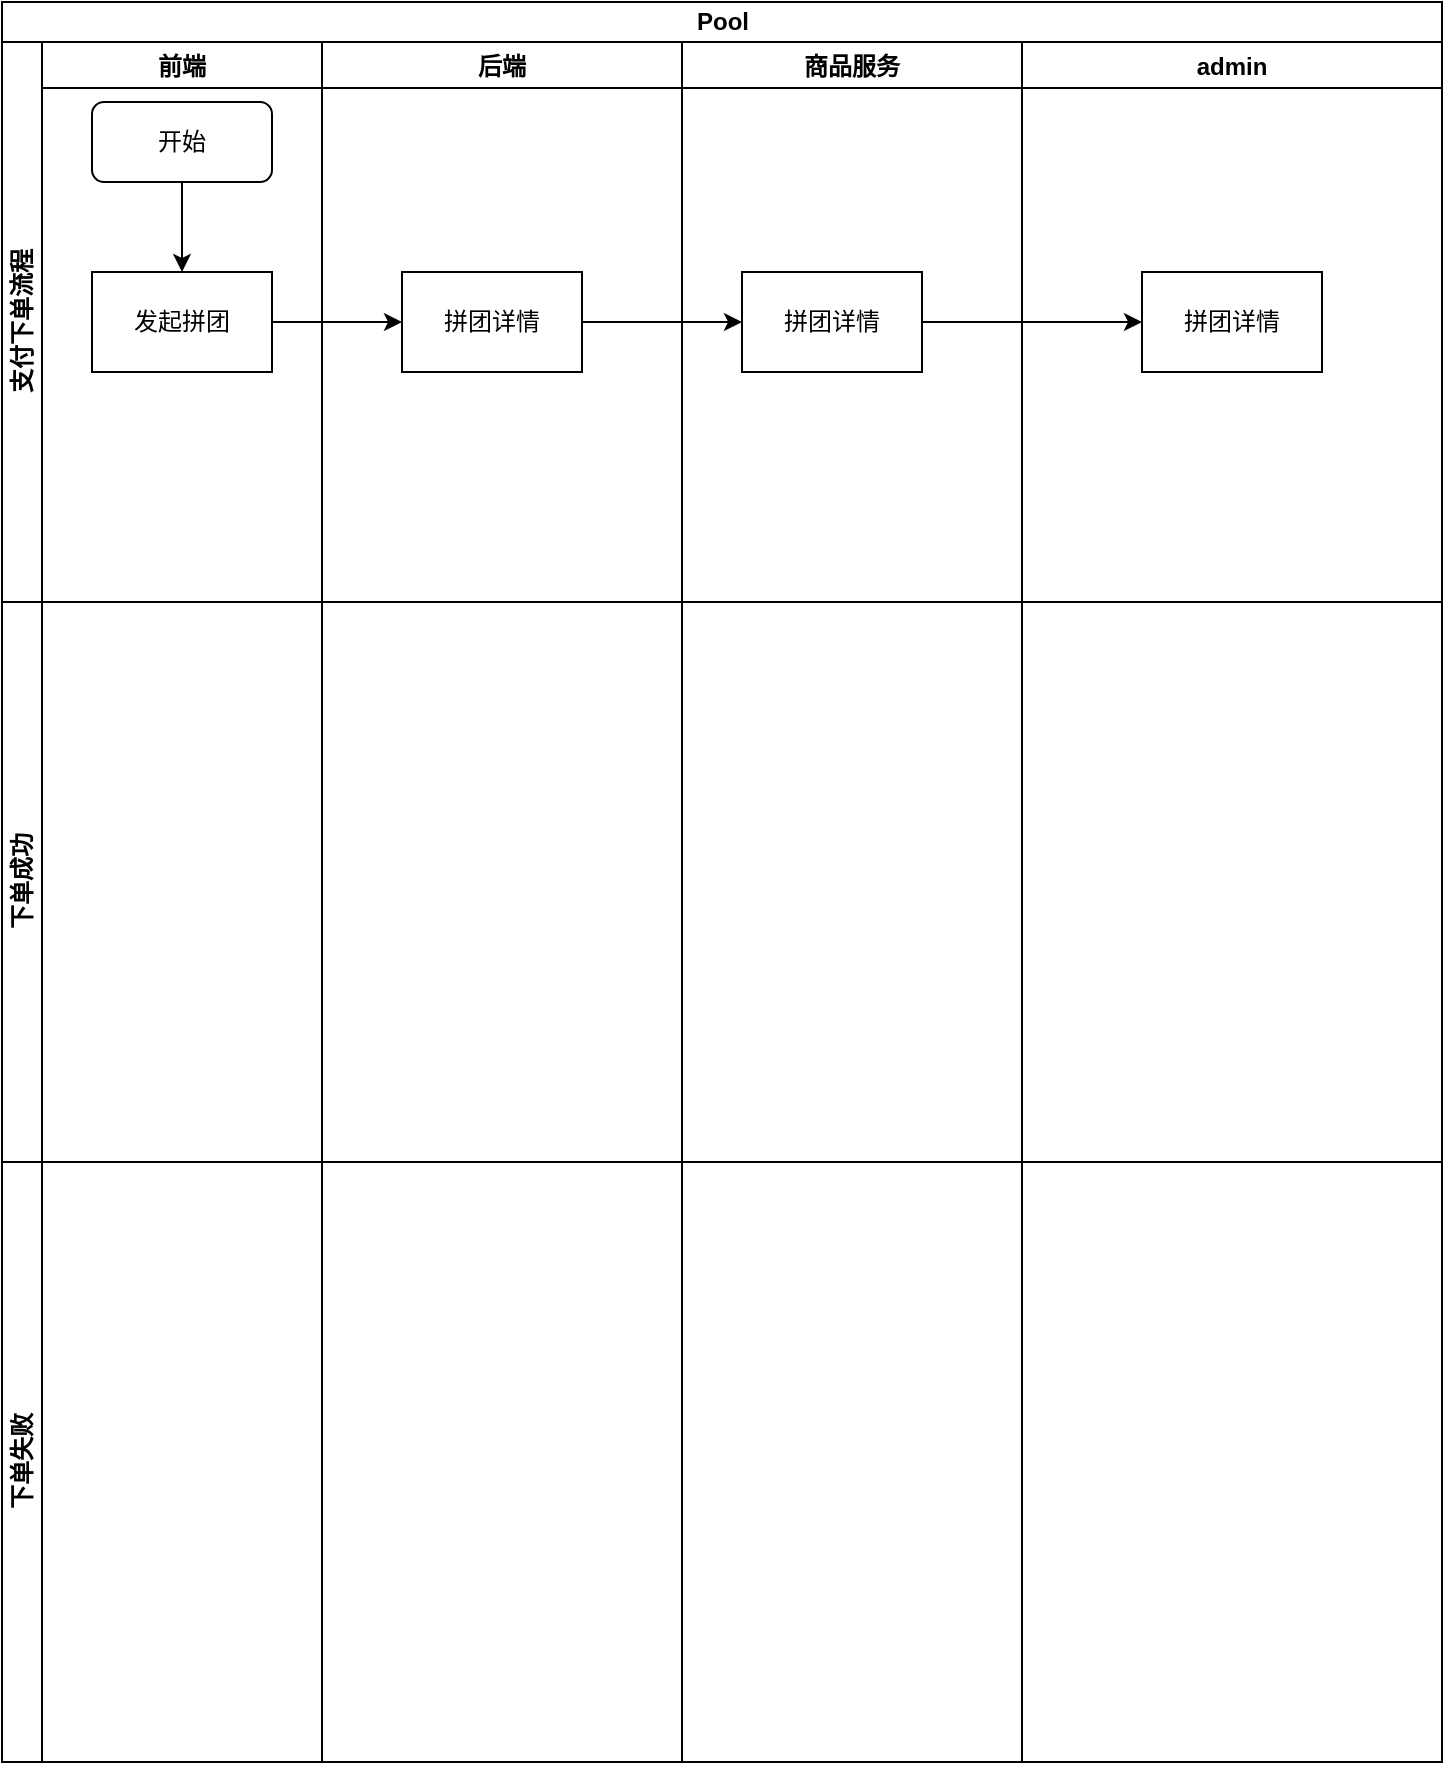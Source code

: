 <mxfile version="26.0.6">
  <diagram name="Page-1" id="0783ab3e-0a74-02c8-0abd-f7b4e66b4bec">
    <mxGraphModel dx="1434" dy="746" grid="1" gridSize="10" guides="1" tooltips="1" connect="1" arrows="1" fold="1" page="1" pageScale="1" pageWidth="850" pageHeight="1100" background="none" math="0" shadow="0">
      <root>
        <mxCell id="0" />
        <mxCell id="1" parent="0" />
        <mxCell id="y_FQadpQETS9sYgj2sYE-77" value="Pool" style="swimlane;childLayout=stackLayout;resizeParent=1;resizeParentMax=0;horizontal=1;startSize=20;horizontalStack=0;html=1;" vertex="1" parent="1">
          <mxGeometry x="250" y="260" width="720" height="880" as="geometry" />
        </mxCell>
        <mxCell id="y_FQadpQETS9sYgj2sYE-78" value="支付下单流程" style="swimlane;startSize=20;horizontal=0;html=1;" vertex="1" parent="y_FQadpQETS9sYgj2sYE-77">
          <mxGeometry y="20" width="720" height="280" as="geometry" />
        </mxCell>
        <mxCell id="y_FQadpQETS9sYgj2sYE-84" value="前端" style="swimlane;" vertex="1" parent="y_FQadpQETS9sYgj2sYE-78">
          <mxGeometry x="20" width="140" height="280" as="geometry" />
        </mxCell>
        <mxCell id="y_FQadpQETS9sYgj2sYE-108" value="" style="edgeStyle=orthogonalEdgeStyle;rounded=0;orthogonalLoop=1;jettySize=auto;html=1;" edge="1" parent="y_FQadpQETS9sYgj2sYE-84" source="y_FQadpQETS9sYgj2sYE-106" target="y_FQadpQETS9sYgj2sYE-107">
          <mxGeometry relative="1" as="geometry" />
        </mxCell>
        <mxCell id="y_FQadpQETS9sYgj2sYE-106" value="开始" style="rounded=1;whiteSpace=wrap;html=1;" vertex="1" parent="y_FQadpQETS9sYgj2sYE-84">
          <mxGeometry x="25" y="30" width="90" height="40" as="geometry" />
        </mxCell>
        <mxCell id="y_FQadpQETS9sYgj2sYE-107" value="发起拼团" style="rounded=0;whiteSpace=wrap;html=1;" vertex="1" parent="y_FQadpQETS9sYgj2sYE-84">
          <mxGeometry x="25" y="115" width="90" height="50" as="geometry" />
        </mxCell>
        <mxCell id="y_FQadpQETS9sYgj2sYE-85" value="后端" style="swimlane;" vertex="1" parent="y_FQadpQETS9sYgj2sYE-78">
          <mxGeometry x="160" width="180" height="280" as="geometry" />
        </mxCell>
        <mxCell id="y_FQadpQETS9sYgj2sYE-109" value="拼团详情" style="rounded=0;whiteSpace=wrap;html=1;" vertex="1" parent="y_FQadpQETS9sYgj2sYE-85">
          <mxGeometry x="40" y="115" width="90" height="50" as="geometry" />
        </mxCell>
        <mxCell id="y_FQadpQETS9sYgj2sYE-89" value="商品服务" style="swimlane;" vertex="1" parent="y_FQadpQETS9sYgj2sYE-78">
          <mxGeometry x="340" width="170" height="280" as="geometry" />
        </mxCell>
        <mxCell id="y_FQadpQETS9sYgj2sYE-121" value="拼团详情" style="rounded=0;whiteSpace=wrap;html=1;" vertex="1" parent="y_FQadpQETS9sYgj2sYE-89">
          <mxGeometry x="30" y="115" width="90" height="50" as="geometry" />
        </mxCell>
        <mxCell id="y_FQadpQETS9sYgj2sYE-91" value="admin" style="swimlane;" vertex="1" parent="y_FQadpQETS9sYgj2sYE-78">
          <mxGeometry x="510" width="210" height="280" as="geometry" />
        </mxCell>
        <mxCell id="y_FQadpQETS9sYgj2sYE-127" value="拼团详情" style="rounded=0;whiteSpace=wrap;html=1;" vertex="1" parent="y_FQadpQETS9sYgj2sYE-91">
          <mxGeometry x="60" y="115" width="90" height="50" as="geometry" />
        </mxCell>
        <mxCell id="y_FQadpQETS9sYgj2sYE-110" value="" style="edgeStyle=orthogonalEdgeStyle;rounded=0;orthogonalLoop=1;jettySize=auto;html=1;" edge="1" parent="y_FQadpQETS9sYgj2sYE-78" source="y_FQadpQETS9sYgj2sYE-107" target="y_FQadpQETS9sYgj2sYE-109">
          <mxGeometry relative="1" as="geometry" />
        </mxCell>
        <mxCell id="y_FQadpQETS9sYgj2sYE-122" value="" style="edgeStyle=orthogonalEdgeStyle;rounded=0;orthogonalLoop=1;jettySize=auto;html=1;" edge="1" parent="y_FQadpQETS9sYgj2sYE-78" source="y_FQadpQETS9sYgj2sYE-109" target="y_FQadpQETS9sYgj2sYE-121">
          <mxGeometry relative="1" as="geometry" />
        </mxCell>
        <mxCell id="y_FQadpQETS9sYgj2sYE-128" value="" style="edgeStyle=orthogonalEdgeStyle;rounded=0;orthogonalLoop=1;jettySize=auto;html=1;" edge="1" parent="y_FQadpQETS9sYgj2sYE-78" source="y_FQadpQETS9sYgj2sYE-121" target="y_FQadpQETS9sYgj2sYE-127">
          <mxGeometry relative="1" as="geometry" />
        </mxCell>
        <mxCell id="y_FQadpQETS9sYgj2sYE-79" value="下单成功" style="swimlane;startSize=20;horizontal=0;html=1;" vertex="1" parent="y_FQadpQETS9sYgj2sYE-77">
          <mxGeometry y="300" width="720" height="280" as="geometry" />
        </mxCell>
        <mxCell id="y_FQadpQETS9sYgj2sYE-86" value="" style="swimlane;startSize=0;" vertex="1" parent="y_FQadpQETS9sYgj2sYE-79">
          <mxGeometry x="20" width="140" height="280" as="geometry">
            <mxRectangle x="20" width="90" height="30" as="alternateBounds" />
          </mxGeometry>
        </mxCell>
        <mxCell id="y_FQadpQETS9sYgj2sYE-94" value="" style="swimlane;startSize=0;" vertex="1" parent="y_FQadpQETS9sYgj2sYE-79">
          <mxGeometry x="160" width="180" height="280" as="geometry" />
        </mxCell>
        <mxCell id="y_FQadpQETS9sYgj2sYE-96" value="" style="swimlane;startSize=0;" vertex="1" parent="y_FQadpQETS9sYgj2sYE-79">
          <mxGeometry x="340" width="380" height="280" as="geometry" />
        </mxCell>
        <mxCell id="y_FQadpQETS9sYgj2sYE-98" value="" style="swimlane;startSize=0;" vertex="1" parent="y_FQadpQETS9sYgj2sYE-96">
          <mxGeometry x="170" width="210" height="280" as="geometry" />
        </mxCell>
        <mxCell id="y_FQadpQETS9sYgj2sYE-80" value="下单失败" style="swimlane;startSize=20;horizontal=0;html=1;" vertex="1" parent="y_FQadpQETS9sYgj2sYE-77">
          <mxGeometry y="580" width="720" height="300" as="geometry" />
        </mxCell>
        <mxCell id="y_FQadpQETS9sYgj2sYE-100" value="" style="swimlane;startSize=0;" vertex="1" parent="y_FQadpQETS9sYgj2sYE-80">
          <mxGeometry x="20" width="140" height="300" as="geometry" />
        </mxCell>
        <mxCell id="y_FQadpQETS9sYgj2sYE-101" value="" style="swimlane;startSize=0;" vertex="1" parent="y_FQadpQETS9sYgj2sYE-80">
          <mxGeometry x="160" width="180" height="300" as="geometry" />
        </mxCell>
        <mxCell id="y_FQadpQETS9sYgj2sYE-102" value="" style="swimlane;startSize=0;" vertex="1" parent="y_FQadpQETS9sYgj2sYE-80">
          <mxGeometry x="340" width="170" height="300" as="geometry" />
        </mxCell>
        <mxCell id="y_FQadpQETS9sYgj2sYE-104" value="" style="swimlane;startSize=0;" vertex="1" parent="y_FQadpQETS9sYgj2sYE-80">
          <mxGeometry x="510" width="210" height="300" as="geometry" />
        </mxCell>
      </root>
    </mxGraphModel>
  </diagram>
</mxfile>
